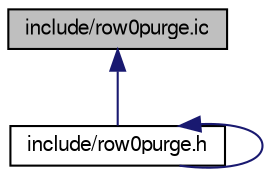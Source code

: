 digraph "include/row0purge.ic"
{
  bgcolor="transparent";
  edge [fontname="FreeSans",fontsize="10",labelfontname="FreeSans",labelfontsize="10"];
  node [fontname="FreeSans",fontsize="10",shape=record];
  Node1 [label="include/row0purge.ic",height=0.2,width=0.4,color="black", fillcolor="grey75", style="filled" fontcolor="black"];
  Node1 -> Node2 [dir="back",color="midnightblue",fontsize="10",style="solid",fontname="FreeSans"];
  Node2 [label="include/row0purge.h",height=0.2,width=0.4,color="black",URL="$row0purge_8h.html"];
  Node2 -> Node2 [dir="back",color="midnightblue",fontsize="10",style="solid",fontname="FreeSans"];
}
